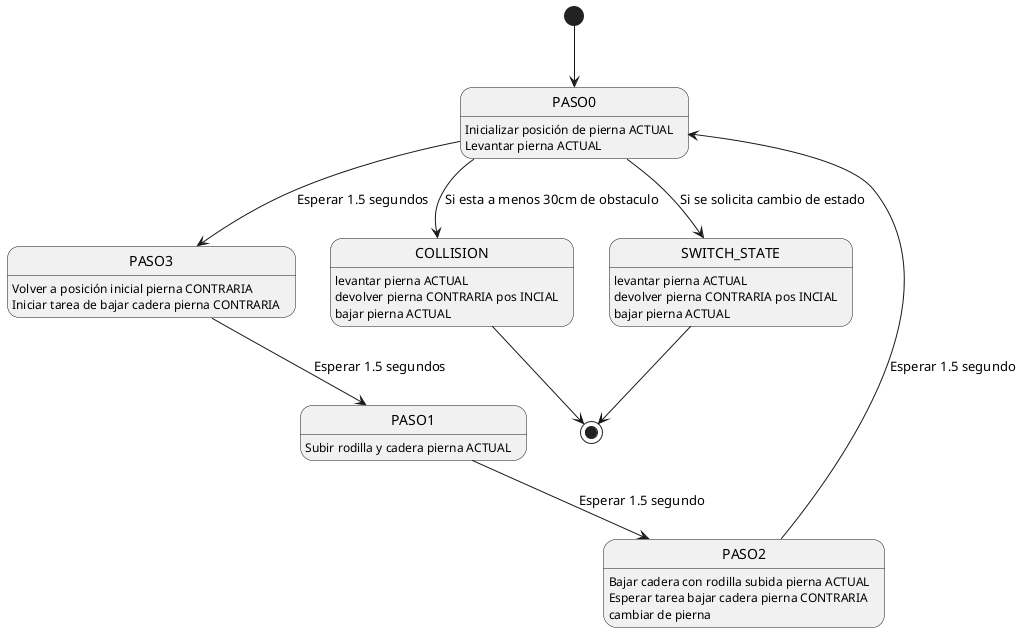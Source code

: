 @startuml
[*] --> PASO0

PASO0 : Inicializar posición de pierna ACTUAL
PASO0 : Levantar pierna ACTUAL
PASO0 --> PASO3 : Esperar 1.5 segundos

PASO0 --> COLLISION : Si esta a menos 30cm de obstaculo
COLLISION : levantar pierna ACTUAL
COLLISION : devolver pierna CONTRARIA pos INCIAL
COLLISION : bajar pierna ACTUAL
COLLISION --> [*]

PASO0 --> SWITCH_STATE : Si se solicita cambio de estado
SWITCH_STATE : levantar pierna ACTUAL
SWITCH_STATE : devolver pierna CONTRARIA pos INCIAL
SWITCH_STATE : bajar pierna ACTUAL
SWITCH_STATE --> [*]

PASO3 : Volver a posición inicial pierna CONTRARIA
PASO3 : Iniciar tarea de bajar cadera pierna CONTRARIA
PASO3 --> PASO1 : Esperar 1.5 segundos

PASO1 : Subir rodilla y cadera pierna ACTUAL
PASO1 --> PASO2 : Esperar 1.5 segundo

PASO2 : Bajar cadera con rodilla subida pierna ACTUAL
PASO2 : Esperar tarea bajar cadera pierna CONTRARIA
PASO2 : cambiar de pierna
PASO2 --> PASO0 : Esperar 1.5 segundo

@enduml
